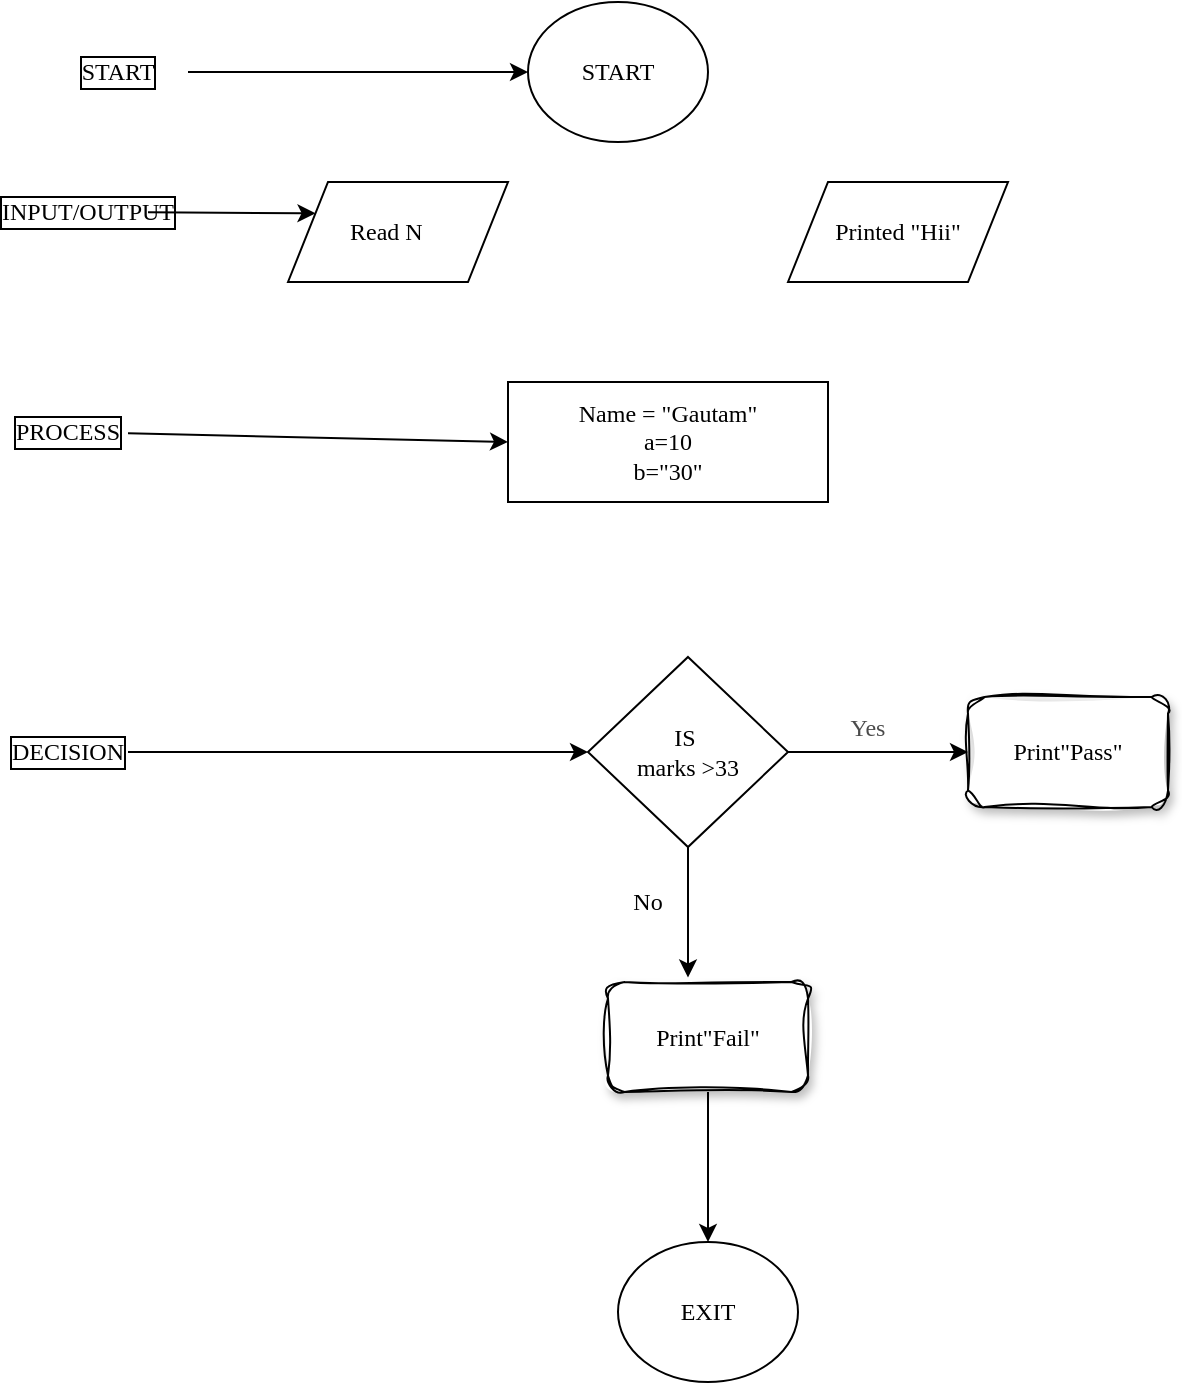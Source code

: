 <mxfile>
    <diagram id="hiwLlRVZviJGpqHuwzEi" name="Page-1">
        <mxGraphModel dx="654" dy="582" grid="1" gridSize="10" guides="1" tooltips="1" connect="1" arrows="1" fold="1" page="1" pageScale="1" pageWidth="850" pageHeight="1100" math="0" shadow="0">
            <root>
                <mxCell id="0"/>
                <mxCell id="1" parent="0"/>
                <mxCell id="2" value="START" style="ellipse;whiteSpace=wrap;html=1;gradientColor=none;shadow=0;fontFamily=Times New Roman;fontStyle=0;verticalAlign=middle;labelPosition=center;verticalLabelPosition=middle;align=center;labelBackgroundColor=none;labelBorderColor=none;spacingTop=0;spacing=2;spacingLeft=0;spacingBottom=1;spacingRight=0;" vertex="1" parent="1">
                    <mxGeometry x="270" width="90" height="70" as="geometry"/>
                </mxCell>
                <mxCell id="4" value="EXIT" style="ellipse;whiteSpace=wrap;html=1;gradientColor=none;shadow=0;fontFamily=Times New Roman;fontStyle=0;verticalAlign=middle;labelPosition=center;verticalLabelPosition=middle;align=center;labelBackgroundColor=none;labelBorderColor=none;spacingTop=0;spacing=2;spacingLeft=0;spacingBottom=1;spacingRight=0;" vertex="1" parent="1">
                    <mxGeometry x="315" y="620" width="90" height="70" as="geometry"/>
                </mxCell>
                <mxCell id="5" value="Read N&lt;span style=&quot;white-space: pre;&quot;&gt;&#9;&lt;/span&gt;" style="shape=parallelogram;perimeter=parallelogramPerimeter;whiteSpace=wrap;html=1;fixedSize=1;shadow=0;labelBackgroundColor=none;labelBorderColor=none;sketch=0;fontFamily=Times New Roman;gradientColor=none;" vertex="1" parent="1">
                    <mxGeometry x="150" y="90" width="110" height="50" as="geometry"/>
                </mxCell>
                <mxCell id="6" value="Printed &quot;Hii&quot;" style="shape=parallelogram;perimeter=parallelogramPerimeter;whiteSpace=wrap;html=1;fixedSize=1;shadow=0;labelBackgroundColor=none;labelBorderColor=none;sketch=0;fontFamily=Times New Roman;gradientColor=none;" vertex="1" parent="1">
                    <mxGeometry x="400" y="90" width="110" height="50" as="geometry"/>
                </mxCell>
                <mxCell id="7" value="Name = &quot;Gautam&quot;&lt;br&gt;a=10&lt;br&gt;b=&quot;30&quot;" style="rounded=0;whiteSpace=wrap;html=1;shadow=0;labelBackgroundColor=none;labelBorderColor=none;sketch=0;fontFamily=Times New Roman;gradientColor=none;" vertex="1" parent="1">
                    <mxGeometry x="260" y="190" width="160" height="60" as="geometry"/>
                </mxCell>
                <mxCell id="10" value="" style="edgeStyle=none;html=1;fontFamily=Times New Roman;entryX=0;entryY=0.5;entryDx=0;entryDy=0;" edge="1" parent="1" source="8" target="2">
                    <mxGeometry relative="1" as="geometry">
                        <mxPoint x="180" y="35" as="targetPoint"/>
                    </mxGeometry>
                </mxCell>
                <mxCell id="8" value="START" style="text;html=1;strokeColor=none;fillColor=none;align=center;verticalAlign=middle;whiteSpace=wrap;rounded=0;shadow=0;labelBackgroundColor=none;labelBorderColor=default;sketch=0;fontFamily=Times New Roman;" vertex="1" parent="1">
                    <mxGeometry x="30" y="20" width="70" height="30" as="geometry"/>
                </mxCell>
                <mxCell id="13" value="" style="edgeStyle=none;html=1;fontFamily=Times New Roman;entryX=0;entryY=0.25;entryDx=0;entryDy=0;" edge="1" parent="1" source="12" target="5">
                    <mxGeometry relative="1" as="geometry"/>
                </mxCell>
                <mxCell id="12" value="INPUT/OUTPUT" style="text;html=1;strokeColor=none;fillColor=none;align=center;verticalAlign=middle;whiteSpace=wrap;rounded=0;shadow=0;labelBackgroundColor=none;labelBorderColor=default;sketch=0;fontFamily=Times New Roman;" vertex="1" parent="1">
                    <mxGeometry x="20" y="90" width="60" height="30" as="geometry"/>
                </mxCell>
                <mxCell id="15" style="edgeStyle=none;html=1;entryX=0;entryY=0.5;entryDx=0;entryDy=0;fontFamily=Times New Roman;" edge="1" parent="1" source="14" target="7">
                    <mxGeometry relative="1" as="geometry"/>
                </mxCell>
                <mxCell id="14" value="PROCESS" style="text;html=1;strokeColor=none;fillColor=none;align=center;verticalAlign=middle;whiteSpace=wrap;rounded=0;shadow=0;labelBackgroundColor=none;labelBorderColor=default;sketch=0;fontFamily=Times New Roman;" vertex="1" parent="1">
                    <mxGeometry x="10" y="200" width="60" height="30" as="geometry"/>
                </mxCell>
                <mxCell id="18" value="" style="edgeStyle=none;html=1;fontFamily=Times New Roman;" edge="1" parent="1" source="16" target="17">
                    <mxGeometry relative="1" as="geometry"/>
                </mxCell>
                <mxCell id="16" value="DECISION&lt;br&gt;" style="text;html=1;strokeColor=none;fillColor=none;align=center;verticalAlign=middle;whiteSpace=wrap;rounded=0;shadow=0;labelBackgroundColor=none;labelBorderColor=default;sketch=0;fontFamily=Times New Roman;" vertex="1" parent="1">
                    <mxGeometry x="10" y="360" width="60" height="30" as="geometry"/>
                </mxCell>
                <mxCell id="21" value="" style="edgeStyle=none;html=1;fontFamily=Times New Roman;" edge="1" parent="1" source="17" target="20">
                    <mxGeometry relative="1" as="geometry"/>
                </mxCell>
                <mxCell id="26" style="edgeStyle=none;html=1;exitX=0.5;exitY=1;exitDx=0;exitDy=0;entryX=0.4;entryY=-0.041;entryDx=0;entryDy=0;entryPerimeter=0;fontFamily=Times New Roman;" edge="1" parent="1" source="17" target="25">
                    <mxGeometry relative="1" as="geometry"/>
                </mxCell>
                <mxCell id="17" value="IS&amp;nbsp;&lt;br&gt;marks &amp;gt;33" style="rhombus;whiteSpace=wrap;html=1;shadow=0;labelBackgroundColor=none;labelBorderColor=none;sketch=0;fontFamily=Times New Roman;gradientColor=none;" vertex="1" parent="1">
                    <mxGeometry x="300" y="327.5" width="100" height="95" as="geometry"/>
                </mxCell>
                <mxCell id="20" value="Print&quot;Pass&quot;" style="whiteSpace=wrap;html=1;fontFamily=Times New Roman;shadow=1;labelBackgroundColor=none;labelBorderColor=none;sketch=1;gradientColor=none;curveFitting=1;jiggle=2;rounded=1;glass=0;" vertex="1" parent="1">
                    <mxGeometry x="490" y="347.5" width="100" height="55" as="geometry"/>
                </mxCell>
                <mxCell id="22" value="Yes" style="text;html=1;strokeColor=none;fillColor=none;align=center;verticalAlign=middle;whiteSpace=wrap;rounded=0;shadow=1;glass=1;labelBackgroundColor=none;labelBorderColor=none;sketch=1;fontFamily=Times New Roman;textOpacity=70;" vertex="1" parent="1">
                    <mxGeometry x="410" y="347.5" width="60" height="30" as="geometry"/>
                </mxCell>
                <mxCell id="28" style="edgeStyle=none;html=1;entryX=0.5;entryY=0;entryDx=0;entryDy=0;fontFamily=Times New Roman;" edge="1" parent="1" source="25" target="4">
                    <mxGeometry relative="1" as="geometry"/>
                </mxCell>
                <mxCell id="25" value="Print&quot;Fail&quot;" style="whiteSpace=wrap;html=1;fontFamily=Times New Roman;shadow=1;labelBackgroundColor=none;labelBorderColor=none;sketch=1;gradientColor=none;curveFitting=1;jiggle=2;rounded=1;glass=0;" vertex="1" parent="1">
                    <mxGeometry x="310" y="490" width="100" height="55" as="geometry"/>
                </mxCell>
                <mxCell id="27" value="No" style="text;html=1;strokeColor=none;fillColor=none;align=center;verticalAlign=middle;whiteSpace=wrap;rounded=0;shadow=1;glass=1;labelBackgroundColor=none;labelBorderColor=none;sketch=1;fontFamily=Times New Roman;" vertex="1" parent="1">
                    <mxGeometry x="310" y="440" width="40" height="20" as="geometry"/>
                </mxCell>
            </root>
        </mxGraphModel>
    </diagram>
</mxfile>